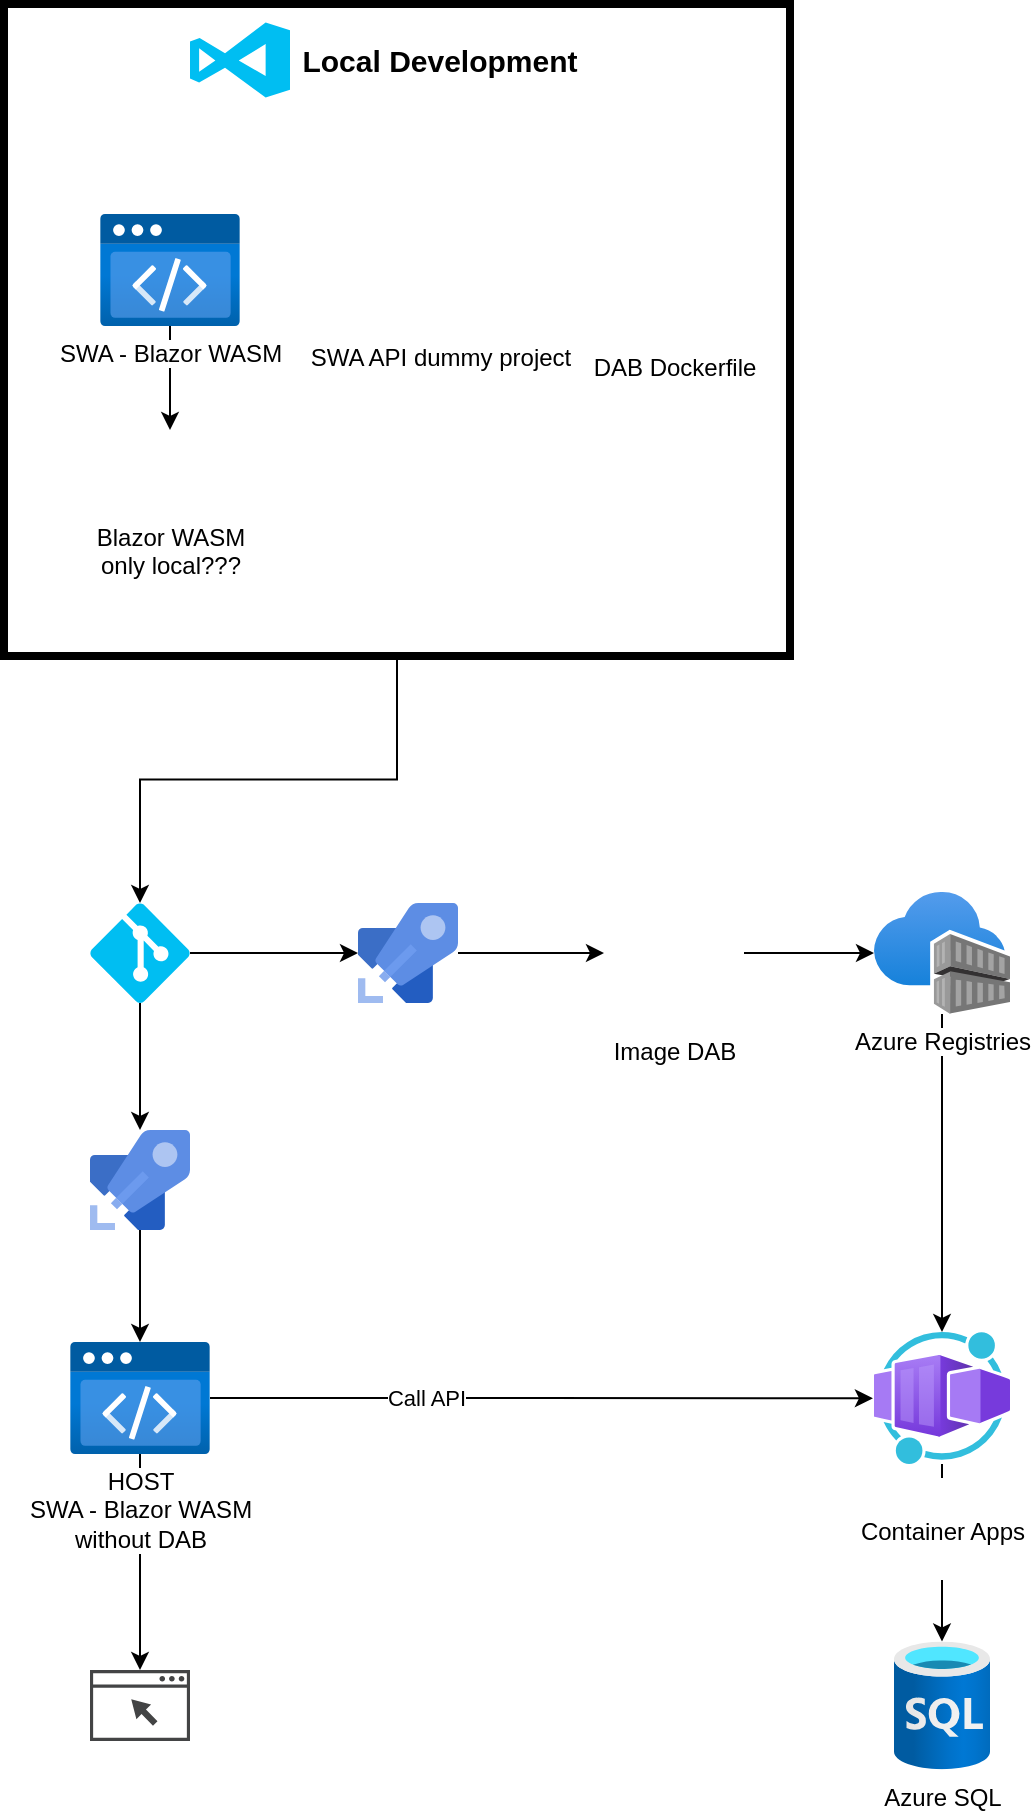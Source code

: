 <mxfile version="24.2.3" type="device">
  <diagram name="Page-1" id="JW4wQgGCv-FUl63rrOrH">
    <mxGraphModel dx="2009" dy="2206" grid="1" gridSize="10" guides="1" tooltips="1" connect="1" arrows="1" fold="1" page="1" pageScale="1" pageWidth="850" pageHeight="1100" math="0" shadow="0">
      <root>
        <mxCell id="0" />
        <mxCell id="1" parent="0" />
        <mxCell id="f9g9lOPVKrhHtXXRZV_R-45" value="" style="rounded=0;whiteSpace=wrap;html=1;fillColor=none;strokeWidth=4;" parent="1" vertex="1">
          <mxGeometry x="267" y="-163" width="393" height="326" as="geometry" />
        </mxCell>
        <mxCell id="MvGjC8aVfzUmuZ-at9Ks-23" style="edgeStyle=orthogonalEdgeStyle;rounded=0;orthogonalLoop=1;jettySize=auto;html=1;" parent="1" source="BXBd8-tKlisG6qyAHsOw-2" target="MvGjC8aVfzUmuZ-at9Ks-16" edge="1">
          <mxGeometry relative="1" as="geometry" />
        </mxCell>
        <mxCell id="BXBd8-tKlisG6qyAHsOw-2" value="&lt;font style=&quot;font-size: 12px;&quot;&gt;Azure Registries&lt;/font&gt;" style="image;aspect=fixed;html=1;points=[];align=center;fontSize=12;image=img/lib/azure2/containers/Container_Registries.svg;" parent="1" vertex="1">
          <mxGeometry x="702" y="281" width="68" height="61" as="geometry" />
        </mxCell>
        <mxCell id="MvGjC8aVfzUmuZ-at9Ks-31" value="" style="edgeStyle=orthogonalEdgeStyle;rounded=0;orthogonalLoop=1;jettySize=auto;html=1;" parent="1" source="BXBd8-tKlisG6qyAHsOw-9" target="f9g9lOPVKrhHtXXRZV_R-36" edge="1">
          <mxGeometry relative="1" as="geometry" />
        </mxCell>
        <mxCell id="BXBd8-tKlisG6qyAHsOw-9" value="SWA - Blazor WASM" style="image;aspect=fixed;html=1;points=[];align=center;fontSize=12;image=img/lib/azure2/preview/Static_Apps.svg;" parent="1" vertex="1">
          <mxGeometry x="315" y="-58" width="70" height="56.0" as="geometry" />
        </mxCell>
        <mxCell id="f9g9lOPVKrhHtXXRZV_R-3" value="DAB Dockerfile" style="shape=image;html=1;verticalAlign=top;verticalLabelPosition=bottom;labelBackgroundColor=#ffffff;imageAspect=0;aspect=fixed;image=https://cdn1.iconfinder.com/data/icons/unicons-line-vol-3/24/docker-128.png" parent="1" vertex="1">
          <mxGeometry x="567" y="-65" width="70" height="70" as="geometry" />
        </mxCell>
        <mxCell id="f9g9lOPVKrhHtXXRZV_R-19" value="" style="verticalLabelPosition=bottom;html=1;verticalAlign=top;align=center;strokeColor=none;fillColor=#00BEF2;shape=mxgraph.azure.visual_studio_online;" parent="1" vertex="1">
          <mxGeometry x="360" y="-153.75" width="50" height="37.5" as="geometry" />
        </mxCell>
        <mxCell id="f9g9lOPVKrhHtXXRZV_R-34" style="edgeStyle=orthogonalEdgeStyle;rounded=0;orthogonalLoop=1;jettySize=auto;html=1;" parent="1" source="f9g9lOPVKrhHtXXRZV_R-25" target="f9g9lOPVKrhHtXXRZV_R-33" edge="1">
          <mxGeometry relative="1" as="geometry" />
        </mxCell>
        <mxCell id="f9g9lOPVKrhHtXXRZV_R-25" value="HOST&lt;br&gt;SWA - Blazor WASM&lt;br&gt;without DAB" style="image;aspect=fixed;html=1;points=[];align=center;fontSize=12;image=img/lib/azure2/preview/Static_Apps.svg;" parent="1" vertex="1">
          <mxGeometry x="300" y="506" width="70" height="56.0" as="geometry" />
        </mxCell>
        <mxCell id="MvGjC8aVfzUmuZ-at9Ks-15" value="" style="edgeStyle=orthogonalEdgeStyle;rounded=0;orthogonalLoop=1;jettySize=auto;html=1;" parent="1" source="f9g9lOPVKrhHtXXRZV_R-26" target="BXBd8-tKlisG6qyAHsOw-2" edge="1">
          <mxGeometry relative="1" as="geometry" />
        </mxCell>
        <mxCell id="f9g9lOPVKrhHtXXRZV_R-26" value="Image DAB" style="shape=image;html=1;verticalAlign=top;verticalLabelPosition=bottom;labelBackgroundColor=#ffffff;imageAspect=0;aspect=fixed;image=https://cdn1.iconfinder.com/data/icons/unicons-line-vol-3/24/docker-128.png" parent="1" vertex="1">
          <mxGeometry x="567" y="276.5" width="70" height="70" as="geometry" />
        </mxCell>
        <mxCell id="f9g9lOPVKrhHtXXRZV_R-28" value="" style="edgeStyle=orthogonalEdgeStyle;rounded=0;orthogonalLoop=1;jettySize=auto;html=1;" parent="1" source="f9g9lOPVKrhHtXXRZV_R-29" target="f9g9lOPVKrhHtXXRZV_R-30" edge="1">
          <mxGeometry relative="1" as="geometry" />
        </mxCell>
        <mxCell id="MvGjC8aVfzUmuZ-at9Ks-13" value="" style="edgeStyle=orthogonalEdgeStyle;rounded=0;orthogonalLoop=1;jettySize=auto;html=1;" parent="1" source="f9g9lOPVKrhHtXXRZV_R-29" target="MvGjC8aVfzUmuZ-at9Ks-4" edge="1">
          <mxGeometry relative="1" as="geometry" />
        </mxCell>
        <mxCell id="f9g9lOPVKrhHtXXRZV_R-29" value="" style="verticalLabelPosition=bottom;html=1;verticalAlign=top;align=center;strokeColor=none;fillColor=#00BEF2;shape=mxgraph.azure.git_repository;" parent="1" vertex="1">
          <mxGeometry x="310" y="286.5" width="50" height="50" as="geometry" />
        </mxCell>
        <mxCell id="f9g9lOPVKrhHtXXRZV_R-32" style="edgeStyle=orthogonalEdgeStyle;rounded=0;orthogonalLoop=1;jettySize=auto;html=1;" parent="1" source="f9g9lOPVKrhHtXXRZV_R-30" target="f9g9lOPVKrhHtXXRZV_R-25" edge="1">
          <mxGeometry relative="1" as="geometry" />
        </mxCell>
        <mxCell id="f9g9lOPVKrhHtXXRZV_R-30" value="" style="image;sketch=0;aspect=fixed;html=1;points=[];align=center;fontSize=12;image=img/lib/mscae/Azure_Pipelines.svg;" parent="1" vertex="1">
          <mxGeometry x="310" y="400" width="50" height="50" as="geometry" />
        </mxCell>
        <mxCell id="f9g9lOPVKrhHtXXRZV_R-33" value="" style="sketch=0;pointerEvents=1;shadow=0;dashed=0;html=1;strokeColor=none;fillColor=#434445;aspect=fixed;labelPosition=center;verticalLabelPosition=bottom;verticalAlign=top;align=center;outlineConnect=0;shape=mxgraph.vvd.web_browser;" parent="1" vertex="1">
          <mxGeometry x="310" y="670" width="50" height="35.5" as="geometry" />
        </mxCell>
        <mxCell id="f9g9lOPVKrhHtXXRZV_R-36" value="Blazor WASM&lt;div&gt;only local???&lt;/div&gt;" style="shape=image;html=1;verticalAlign=top;verticalLabelPosition=bottom;labelBackgroundColor=#ffffff;imageAspect=0;aspect=fixed;image=https://cdn1.iconfinder.com/data/icons/unicons-line-vol-3/24/docker-128.png" parent="1" vertex="1">
          <mxGeometry x="330" y="50" width="40" height="40" as="geometry" />
        </mxCell>
        <mxCell id="f9g9lOPVKrhHtXXRZV_R-51" value="Local Development" style="text;html=1;align=center;verticalAlign=middle;whiteSpace=wrap;rounded=0;fontSize=15;fontStyle=1" parent="1" vertex="1">
          <mxGeometry x="350" y="-150" width="270" height="30" as="geometry" />
        </mxCell>
        <mxCell id="f9g9lOPVKrhHtXXRZV_R-53" value="" style="shape=image;html=1;verticalAlign=top;verticalLabelPosition=bottom;labelBackgroundColor=#ffffff;imageAspect=0;aspect=fixed;image=https://cdn1.iconfinder.com/data/icons/nuvola2/48x48/actions/project_open.png" parent="1" vertex="1">
          <mxGeometry x="300" y="-80" width="50" height="50" as="geometry" />
        </mxCell>
        <mxCell id="MvGjC8aVfzUmuZ-at9Ks-14" value="" style="edgeStyle=orthogonalEdgeStyle;rounded=0;orthogonalLoop=1;jettySize=auto;html=1;" parent="1" source="MvGjC8aVfzUmuZ-at9Ks-4" target="f9g9lOPVKrhHtXXRZV_R-26" edge="1">
          <mxGeometry relative="1" as="geometry" />
        </mxCell>
        <mxCell id="MvGjC8aVfzUmuZ-at9Ks-4" value="" style="image;sketch=0;aspect=fixed;html=1;points=[];align=center;fontSize=12;image=img/lib/mscae/Azure_Pipelines.svg;" parent="1" vertex="1">
          <mxGeometry x="444" y="286.5" width="50" height="50" as="geometry" />
        </mxCell>
        <mxCell id="MvGjC8aVfzUmuZ-at9Ks-10" style="edgeStyle=orthogonalEdgeStyle;rounded=0;orthogonalLoop=1;jettySize=auto;html=1;entryX=0.5;entryY=0;entryDx=0;entryDy=0;entryPerimeter=0;" parent="1" source="f9g9lOPVKrhHtXXRZV_R-45" target="f9g9lOPVKrhHtXXRZV_R-29" edge="1">
          <mxGeometry relative="1" as="geometry" />
        </mxCell>
        <mxCell id="OFh2dm37TtnyYa_PrCfK-2" value="" style="edgeStyle=orthogonalEdgeStyle;rounded=0;orthogonalLoop=1;jettySize=auto;html=1;" edge="1" parent="1" source="MvGjC8aVfzUmuZ-at9Ks-16" target="OFh2dm37TtnyYa_PrCfK-1">
          <mxGeometry relative="1" as="geometry" />
        </mxCell>
        <mxCell id="MvGjC8aVfzUmuZ-at9Ks-16" value="&lt;h2 style=&quot;&quot; aria-describedby=&quot;5fe773d4-45f9-46e4-b1f6-c0abf1fcc032&quot; id=&quot;5fe773d4-45f9-46e4-b1f6-c0abf1fcc033&quot; class=&quot;fxs-blade-title-titleText msportalfx-tooltip-overflow&quot;&gt;&lt;font style=&quot;font-weight: normal; font-size: 12px;&quot;&gt;Container Apps&lt;/font&gt;&lt;/h2&gt;" style="image;aspect=fixed;html=1;points=[];align=center;fontSize=12;image=img/lib/azure2/other/Worker_Container_App.svg;" parent="1" vertex="1">
          <mxGeometry x="702" y="501" width="68" height="66" as="geometry" />
        </mxCell>
        <mxCell id="MvGjC8aVfzUmuZ-at9Ks-24" style="edgeStyle=orthogonalEdgeStyle;rounded=0;orthogonalLoop=1;jettySize=auto;html=1;entryX=-0.008;entryY=0.502;entryDx=0;entryDy=0;entryPerimeter=0;" parent="1" source="f9g9lOPVKrhHtXXRZV_R-25" target="MvGjC8aVfzUmuZ-at9Ks-16" edge="1">
          <mxGeometry relative="1" as="geometry" />
        </mxCell>
        <mxCell id="MvGjC8aVfzUmuZ-at9Ks-25" value="Call API" style="edgeLabel;html=1;align=center;verticalAlign=middle;resizable=0;points=[];" parent="MvGjC8aVfzUmuZ-at9Ks-24" vertex="1" connectable="0">
          <mxGeometry x="-0.348" relative="1" as="geometry">
            <mxPoint as="offset" />
          </mxGeometry>
        </mxCell>
        <mxCell id="MvGjC8aVfzUmuZ-at9Ks-30" value="SWA API dummy project" style="shape=image;html=1;verticalAlign=top;verticalLabelPosition=bottom;labelBackgroundColor=#ffffff;imageAspect=0;aspect=fixed;image=https://cdn1.iconfinder.com/data/icons/nuvola2/48x48/actions/project_open.png" parent="1" vertex="1">
          <mxGeometry x="455" y="-60" width="60" height="60" as="geometry" />
        </mxCell>
        <mxCell id="OFh2dm37TtnyYa_PrCfK-1" value="Azure SQL" style="image;aspect=fixed;html=1;points=[];align=center;fontSize=12;image=img/lib/azure2/databases/SQL_Database.svg;" vertex="1" parent="1">
          <mxGeometry x="712" y="655.75" width="48" height="64" as="geometry" />
        </mxCell>
      </root>
    </mxGraphModel>
  </diagram>
</mxfile>
